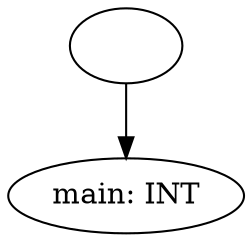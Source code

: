 digraph AST {
  "132672756161728" [label=""];
  "132672756161728" -> "132672756162928";
  "132672756162928" [label="main: INT"];
}
